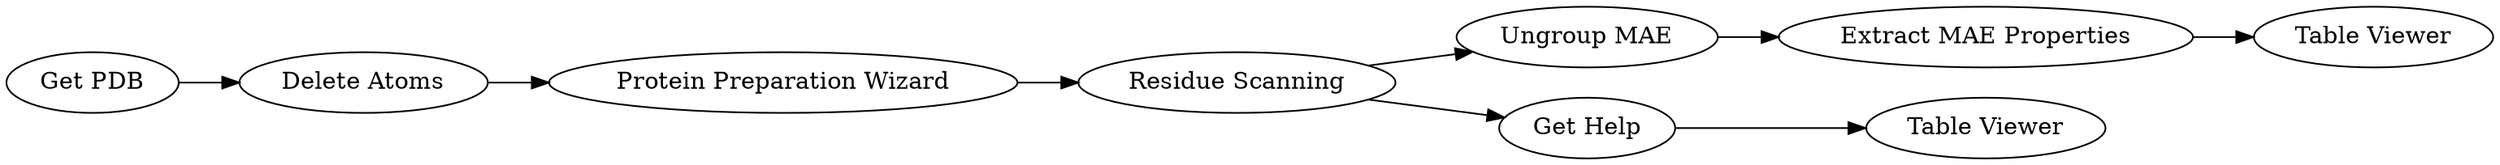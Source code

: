 digraph {
	9897 -> 9895
	9895 -> 9833
	9765 -> 9897
	9897 -> 9898
	9898 -> 9879
	9833 -> 9834
	9766 -> 9765
	9764 -> 9766
	9766 [label="Delete Atoms"]
	9833 [label="Extract MAE Properties"]
	9895 [label="Ungroup MAE"]
	9834 [label="Table Viewer"]
	9898 [label="Get Help"]
	9764 [label="Get PDB"]
	9897 [label="Residue Scanning"]
	9879 [label="Table Viewer"]
	9765 [label="Protein Preparation Wizard"]
	rankdir=LR
}
